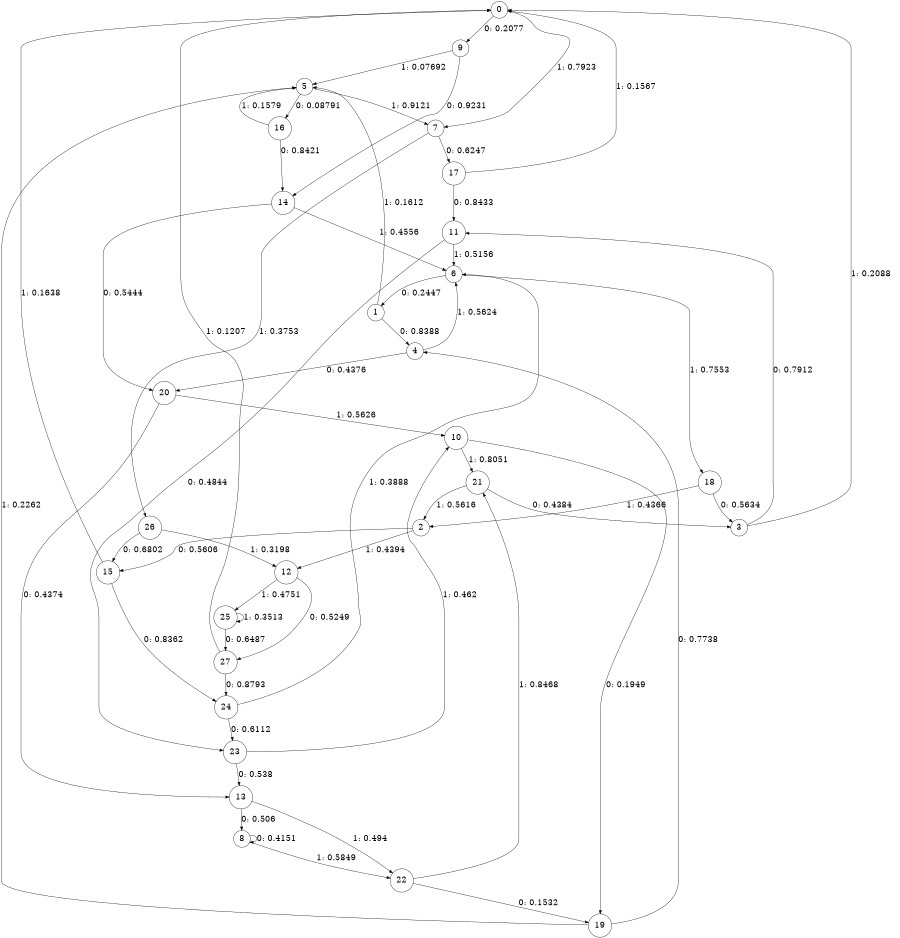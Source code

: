 digraph "ch5faceL5" {
size = "6,8.5";
ratio = "fill";
node [shape = circle];
node [fontsize = 24];
edge [fontsize = 24];
0 -> 9 [label = "0: 0.2077   "];
0 -> 7 [label = "1: 0.7923   "];
1 -> 4 [label = "0: 0.8388   "];
1 -> 5 [label = "1: 0.1612   "];
2 -> 15 [label = "0: 0.5606   "];
2 -> 12 [label = "1: 0.4394   "];
3 -> 11 [label = "0: 0.7912   "];
3 -> 0 [label = "1: 0.2088   "];
4 -> 20 [label = "0: 0.4376   "];
4 -> 6 [label = "1: 0.5624   "];
5 -> 16 [label = "0: 0.08791  "];
5 -> 7 [label = "1: 0.9121   "];
6 -> 1 [label = "0: 0.2447   "];
6 -> 18 [label = "1: 0.7553   "];
7 -> 17 [label = "0: 0.6247   "];
7 -> 26 [label = "1: 0.3753   "];
8 -> 8 [label = "0: 0.4151   "];
8 -> 22 [label = "1: 0.5849   "];
9 -> 14 [label = "0: 0.9231   "];
9 -> 5 [label = "1: 0.07692  "];
10 -> 19 [label = "0: 0.1949   "];
10 -> 21 [label = "1: 0.8051   "];
11 -> 23 [label = "0: 0.4844   "];
11 -> 6 [label = "1: 0.5156   "];
12 -> 27 [label = "0: 0.5249   "];
12 -> 25 [label = "1: 0.4751   "];
13 -> 8 [label = "0: 0.506    "];
13 -> 22 [label = "1: 0.494    "];
14 -> 20 [label = "0: 0.5444   "];
14 -> 6 [label = "1: 0.4556   "];
15 -> 24 [label = "0: 0.8362   "];
15 -> 0 [label = "1: 0.1638   "];
16 -> 14 [label = "0: 0.8421   "];
16 -> 5 [label = "1: 0.1579   "];
17 -> 11 [label = "0: 0.8433   "];
17 -> 0 [label = "1: 0.1567   "];
18 -> 3 [label = "0: 0.5634   "];
18 -> 2 [label = "1: 0.4366   "];
19 -> 4 [label = "0: 0.7738   "];
19 -> 5 [label = "1: 0.2262   "];
20 -> 13 [label = "0: 0.4374   "];
20 -> 10 [label = "1: 0.5626   "];
21 -> 3 [label = "0: 0.4384   "];
21 -> 2 [label = "1: 0.5616   "];
22 -> 19 [label = "0: 0.1532   "];
22 -> 21 [label = "1: 0.8468   "];
23 -> 13 [label = "0: 0.538    "];
23 -> 10 [label = "1: 0.462    "];
24 -> 23 [label = "0: 0.6112   "];
24 -> 6 [label = "1: 0.3888   "];
25 -> 27 [label = "0: 0.6487   "];
25 -> 25 [label = "1: 0.3513   "];
26 -> 15 [label = "0: 0.6802   "];
26 -> 12 [label = "1: 0.3198   "];
27 -> 24 [label = "0: 0.8793   "];
27 -> 0 [label = "1: 0.1207   "];
}